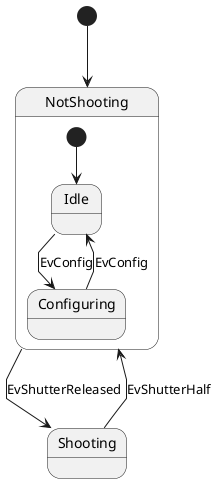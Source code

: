 {
  "sha1": "sp83sgybloj0ktn2p5ze5qnz1zl3iwt",
  "insertion": {
    "when": "2024-06-04T17:28:45.305Z",
    "user": "plantuml@gmail.com"
  }
}
@startuml
skinparam linetype polyline
[*] --> NotShooting

state NotShooting begin
  [*] --> Idle
  Idle --> Configuring : EvConfig
  Configuring --> Idle : EvConfig
end state

NotShooting --> Shooting : EvShutterReleased
Shooting --> NotShooting : EvShutterHalf

@enduml
